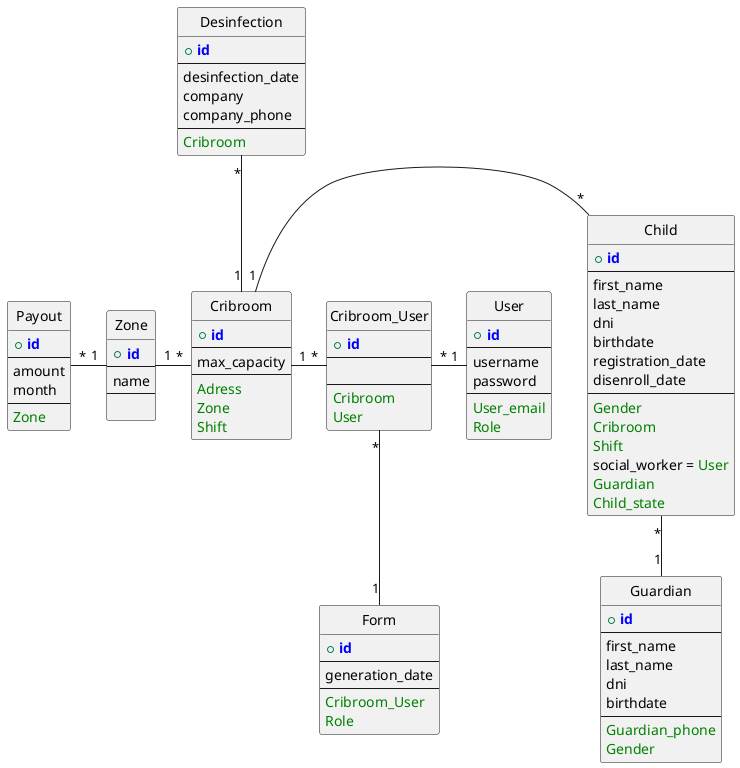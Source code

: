 @startuml

' !define ENTITY
!define PRIMARY_KEY(x) <b><color:blue>x</color></b>
!define FOREIGN_KEY(x) <color:green>x</color>

hide circle


' estado en clases
' table intermedia user cribroom
' rever forms
' buscar plantillas de forms en internet
    ' es algo bastante gral y ya conocido
' dates
' entidades para historial de estados
' guardar periodos de aprobacion
' guardar historial de payout/tarifa
' cambiar nombre por historial de costos
' usar hexadecimal primary keys

' diagramar Form
    ' decision tree con single choice resuelto
    ' queda:
        ' resuelto:
            ' if multiple choice
                ' -> insert Question fk
            ' else
                ' -> Question fk null
            ' eliminar text option in question type
            ' Choice insert nextQuestion fk
                ' -> puede ser null
            
        ' decision tree con multiple choices
        ' question despues de choice sin ser conditionalChoice
' tema forms resuelto implementando Google Forms API
    ' buscar pricing
    ' implementar api
    ' usar django para el manejo de roles
    ' buscar manera mas eficiente para visualizacion de data
' diagram states en entities ( deleted = default = False )
' diagramar UML

' Padrones
    ' Children
        ' Users
            ' Gender
            ' Cribroom
            ' Shift
            ' User
            ' Guardian
            ' Children_state
            ' Padron


entity Cribroom {
    + PRIMARY_KEY(id)
    --
    max_capacity
    --
    FOREIGN_KEY(Adress)
    FOREIGN_KEY(Zone)
    FOREIGN_KEY(Shift)
}
' Cribroom muchos a muchos Shift
' Cribroom puede tener mañana y tarde o solo mañana, etc


entity Desinfection {
    + PRIMARY_KEY(id)
    --
    desinfection_date
    company
    company_phone
    --
    FOREIGN_KEY(Cribroom)
}
Desinfection "*" -- "1" Cribroom

entity Payout {
    + PRIMARY_KEY(id)
    --
    amount
    month
    --
    FOREIGN_KEY(Zone)
    ' Payout_Adress = capital or upcountry
}

entity Zone {
    + PRIMARY_KEY(id)
    --
    name
    --

    ' interior or capital
}

Payout "*" - "1" Zone
Zone "1" - "*" Cribroom

entity Child {
    + PRIMARY_KEY(id)
    --
    first_name
    last_name
    dni
    birthdate
    registration_date
    disenroll_date
    --
    FOREIGN_KEY(Gender)
    FOREIGN_KEY(Cribroom)
    FOREIGN_KEY(Shift)
    social_worker = FOREIGN_KEY(User)
    FOREIGN_KEY(Guardian)
    FOREIGN_KEY(Child_state)
}

Cribroom "1" - "*" Child

entity User {
    + PRIMARY_KEY(id)
    --
    username
    password
    --
    FOREIGN_KEY(User_email)
    FOREIGN_KEY(Role)
}

entity Cribroom_User {
    + PRIMARY_KEY(id)
    --

    --
    FOREIGN_KEY(Cribroom)
    FOREIGN_KEY(User)
}

Cribroom "1" - "*" Cribroom_User
Cribroom_User "*" - "1" User


entity Guardian {
    + PRIMARY_KEY(id)
    --
    first_name
    last_name
    dni 
    birthdate
    --
    FOREIGN_KEY(Guardian_phone)
    FOREIGN_KEY(Gender)
}

Child "*" -- "1" Guardian

entity Form {
    + PRIMARY_KEY(id)
    --
    generation_date
    --
    FOREIGN_KEY(Cribroom_User)
    FOREIGN_KEY(Role)
}

Cribroom_User "*" -- "1" Form



@enduml